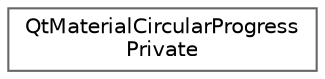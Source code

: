 digraph "类继承关系图"
{
 // LATEX_PDF_SIZE
  bgcolor="transparent";
  edge [fontname=Helvetica,fontsize=10,labelfontname=Helvetica,labelfontsize=10];
  node [fontname=Helvetica,fontsize=10,shape=box,height=0.2,width=0.4];
  rankdir="LR";
  Node0 [id="Node000000",label="QtMaterialCircularProgress\lPrivate",height=0.2,width=0.4,color="grey40", fillcolor="white", style="filled",URL="$class_qt_material_circular_progress_private.html",tooltip="QtMaterialCircularProgress 的私有实现类，管理进度条属性和动画"];
}
